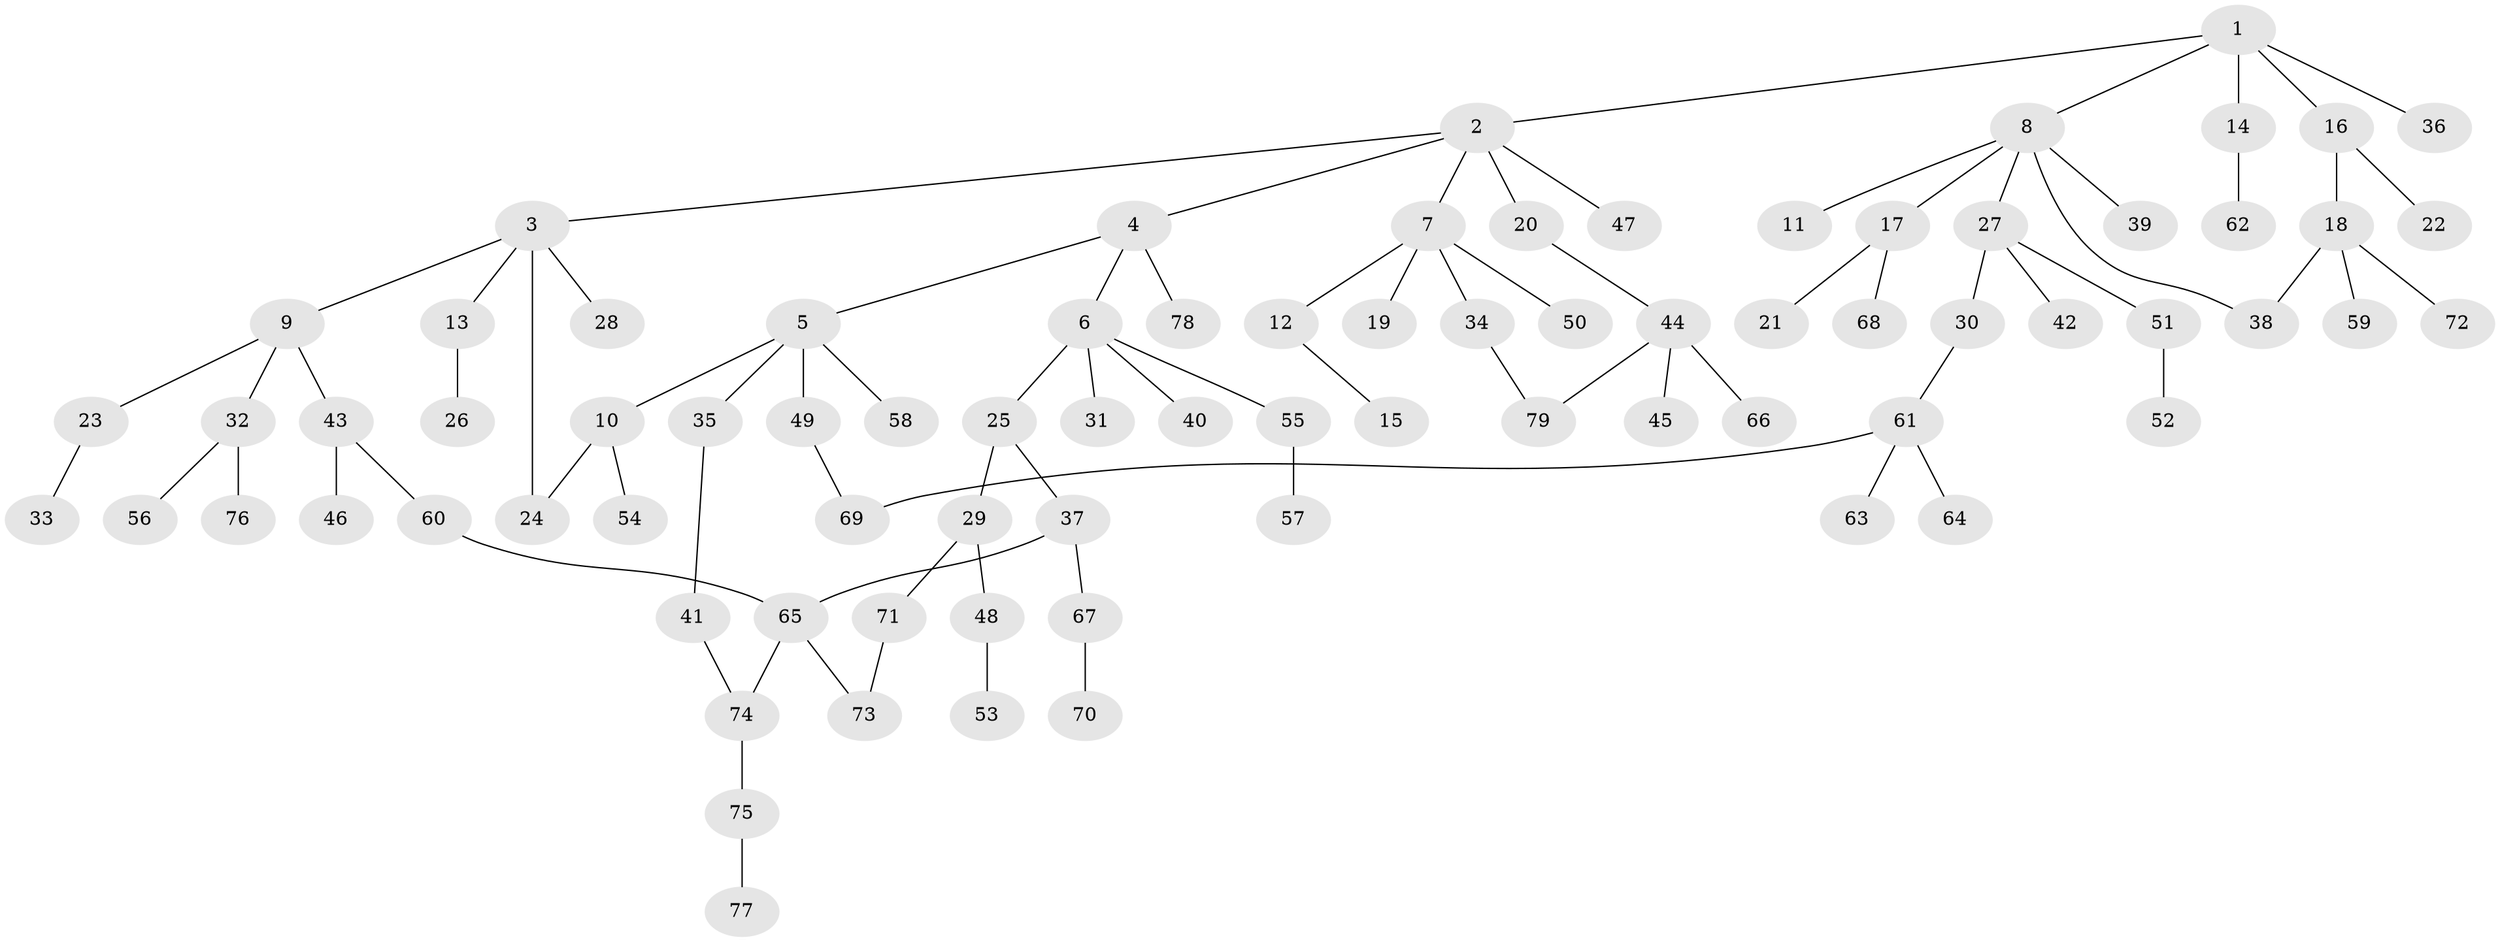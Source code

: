 // Generated by graph-tools (version 1.1) at 2025/49/03/09/25 03:49:25]
// undirected, 79 vertices, 85 edges
graph export_dot {
graph [start="1"]
  node [color=gray90,style=filled];
  1;
  2;
  3;
  4;
  5;
  6;
  7;
  8;
  9;
  10;
  11;
  12;
  13;
  14;
  15;
  16;
  17;
  18;
  19;
  20;
  21;
  22;
  23;
  24;
  25;
  26;
  27;
  28;
  29;
  30;
  31;
  32;
  33;
  34;
  35;
  36;
  37;
  38;
  39;
  40;
  41;
  42;
  43;
  44;
  45;
  46;
  47;
  48;
  49;
  50;
  51;
  52;
  53;
  54;
  55;
  56;
  57;
  58;
  59;
  60;
  61;
  62;
  63;
  64;
  65;
  66;
  67;
  68;
  69;
  70;
  71;
  72;
  73;
  74;
  75;
  76;
  77;
  78;
  79;
  1 -- 2;
  1 -- 8;
  1 -- 14;
  1 -- 16;
  1 -- 36;
  2 -- 3;
  2 -- 4;
  2 -- 7;
  2 -- 20;
  2 -- 47;
  3 -- 9;
  3 -- 13;
  3 -- 24;
  3 -- 28;
  4 -- 5;
  4 -- 6;
  4 -- 78;
  5 -- 10;
  5 -- 35;
  5 -- 49;
  5 -- 58;
  6 -- 25;
  6 -- 31;
  6 -- 40;
  6 -- 55;
  7 -- 12;
  7 -- 19;
  7 -- 34;
  7 -- 50;
  8 -- 11;
  8 -- 17;
  8 -- 27;
  8 -- 39;
  8 -- 38;
  9 -- 23;
  9 -- 32;
  9 -- 43;
  10 -- 54;
  10 -- 24;
  12 -- 15;
  13 -- 26;
  14 -- 62;
  16 -- 18;
  16 -- 22;
  17 -- 21;
  17 -- 68;
  18 -- 38;
  18 -- 59;
  18 -- 72;
  20 -- 44;
  23 -- 33;
  25 -- 29;
  25 -- 37;
  27 -- 30;
  27 -- 42;
  27 -- 51;
  29 -- 48;
  29 -- 71;
  30 -- 61;
  32 -- 56;
  32 -- 76;
  34 -- 79;
  35 -- 41;
  37 -- 65;
  37 -- 67;
  41 -- 74;
  43 -- 46;
  43 -- 60;
  44 -- 45;
  44 -- 66;
  44 -- 79;
  48 -- 53;
  49 -- 69;
  51 -- 52;
  55 -- 57;
  60 -- 65;
  61 -- 63;
  61 -- 64;
  61 -- 69;
  65 -- 73;
  65 -- 74;
  67 -- 70;
  71 -- 73;
  74 -- 75;
  75 -- 77;
}
